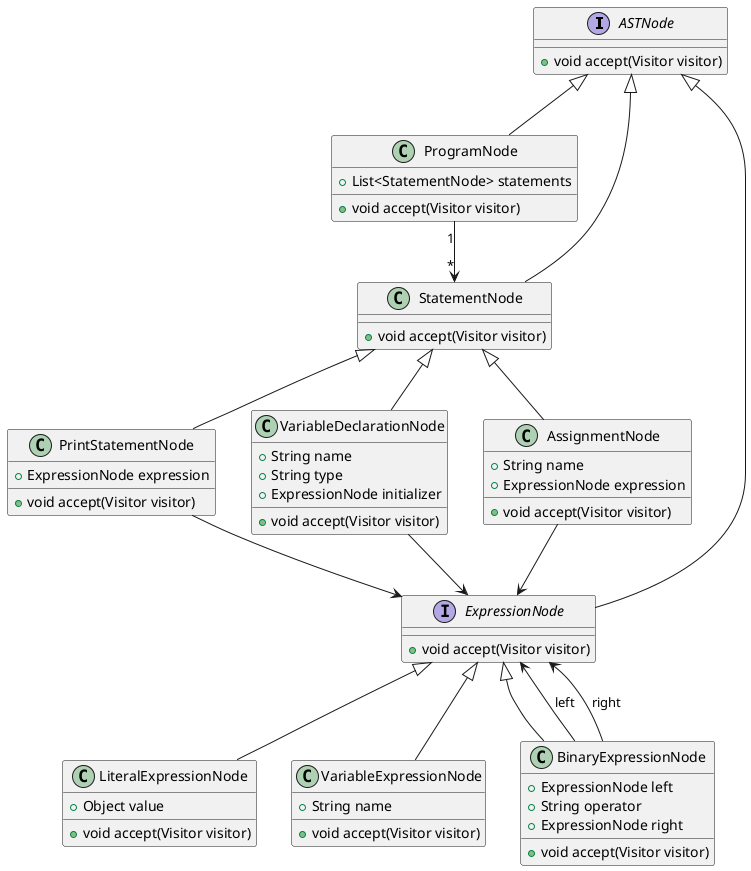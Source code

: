 @startuml
interface ASTNode {
  +void accept(Visitor visitor)
}

class ProgramNode {
  +List<StatementNode> statements
  +void accept(Visitor visitor)
}

class StatementNode {
  +void accept(Visitor visitor)
}

class PrintStatementNode {
  +ExpressionNode expression
  +void accept(Visitor visitor)
}

class VariableDeclarationNode {
  +String name
  +String type
  +ExpressionNode initializer
  +void accept(Visitor visitor)
}

class AssignmentNode {
  +String name
  +ExpressionNode expression
  +void accept(Visitor visitor)
}

interface ExpressionNode {
  +void accept(Visitor visitor)
}

class LiteralExpressionNode {
  +Object value
  +void accept(Visitor visitor)
}

class VariableExpressionNode {
  +String name
  +void accept(Visitor visitor)
}

class BinaryExpressionNode {
  +ExpressionNode left
  +String operator
  +ExpressionNode right
  +void accept(Visitor visitor)
}

ProgramNode "1" --> "*" StatementNode
StatementNode <|-- PrintStatementNode
StatementNode <|-- VariableDeclarationNode
StatementNode <|-- AssignmentNode

ExpressionNode <|-- LiteralExpressionNode
ExpressionNode <|-- VariableExpressionNode
ExpressionNode <|-- BinaryExpressionNode

PrintStatementNode --> ExpressionNode
VariableDeclarationNode --> ExpressionNode
AssignmentNode --> ExpressionNode
BinaryExpressionNode --> ExpressionNode : left
BinaryExpressionNode --> ExpressionNode : right

ASTNode <|-- ProgramNode
ASTNode <|-- StatementNode
ASTNode <|-- ExpressionNode

@enduml
